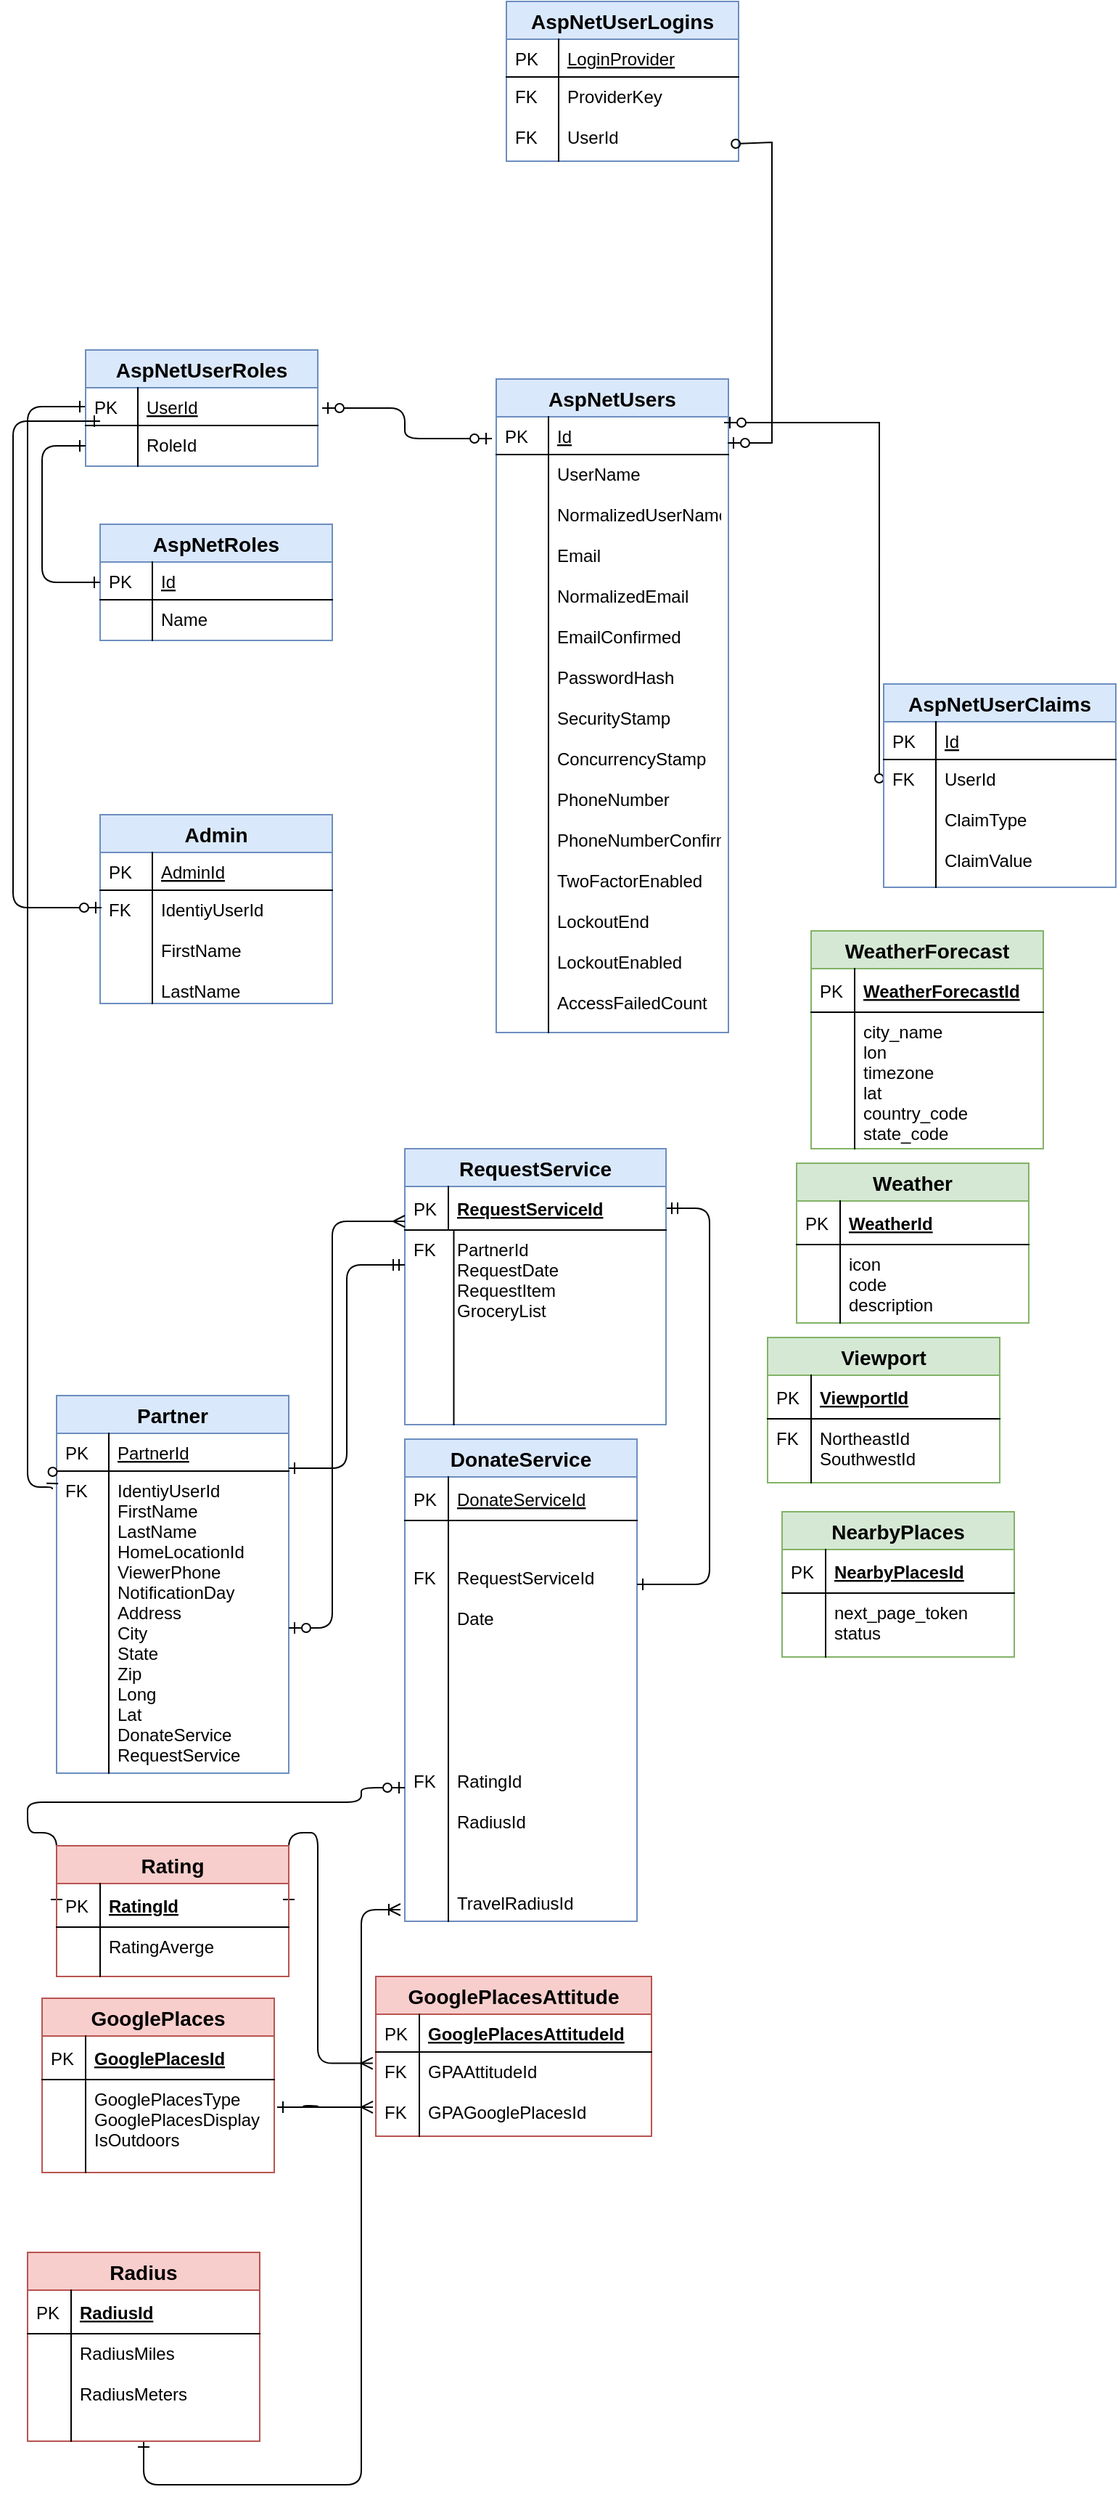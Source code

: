 <mxfile type="github" version="12.9.11">
  <diagram id="C5RBs43oDa-KdzZeNtuy" name="Page-1">
    <mxGraphModel grid="1" dx="1775" dy="1697" gridSize="10" guides="1" tooltips="1" connect="1" arrows="1" fold="1" page="1" pageScale="1" pageWidth="827" pageHeight="1169" math="0" shadow="0">
      <root>
        <mxCell id="WIyWlLk6GJQsqaUBKTNV-0" />
        <mxCell id="WIyWlLk6GJQsqaUBKTNV-1" parent="WIyWlLk6GJQsqaUBKTNV-0" />
        <mxCell id="zkfFHV4jXpPFQw0GAbJ--51" value="Partner" parent="WIyWlLk6GJQsqaUBKTNV-1" style="swimlane;fontStyle=1;childLayout=stackLayout;horizontal=1;startSize=26;horizontalStack=0;resizeParent=1;resizeLast=0;collapsible=1;marginBottom=0;rounded=0;shadow=0;strokeWidth=1;fontSize=14;fillColor=#dae8fc;strokeColor=#6c8ebf;" vertex="1">
          <mxGeometry as="geometry" x="30" y="170" width="160" height="260">
            <mxRectangle as="alternateBounds" x="20" y="80" width="160" height="26" />
          </mxGeometry>
        </mxCell>
        <mxCell id="zkfFHV4jXpPFQw0GAbJ--52" value="PartnerId" parent="zkfFHV4jXpPFQw0GAbJ--51" style="shape=partialRectangle;top=0;left=0;right=0;bottom=1;align=left;verticalAlign=top;fillColor=none;spacingLeft=40;spacingRight=4;overflow=hidden;rotatable=0;points=[[0,0.5],[1,0.5]];portConstraint=eastwest;dropTarget=0;rounded=0;shadow=0;strokeWidth=1;fontStyle=4" vertex="1">
          <mxGeometry as="geometry" y="26" width="160" height="26" />
        </mxCell>
        <mxCell id="zkfFHV4jXpPFQw0GAbJ--53" value="PK" parent="zkfFHV4jXpPFQw0GAbJ--52" style="shape=partialRectangle;top=0;left=0;bottom=0;fillColor=none;align=left;verticalAlign=top;spacingLeft=4;spacingRight=4;overflow=hidden;rotatable=0;points=[];portConstraint=eastwest;part=1;" vertex="1" connectable="0">
          <mxGeometry as="geometry" width="36" height="26" />
        </mxCell>
        <mxCell id="zkfFHV4jXpPFQw0GAbJ--54" value="IdentiyUserId&#xa;FirstName&#xa;LastName&#xa;HomeLocationId&#xa;ViewerPhone&#xa;NotificationDay&#xa;Address&#xa;City&#xa;State&#xa;Zip&#xa;Long&#xa;Lat&#xa;DonateService&#xa;RequestService" parent="zkfFHV4jXpPFQw0GAbJ--51" style="shape=partialRectangle;top=0;left=0;right=0;bottom=0;align=left;verticalAlign=top;fillColor=none;spacingLeft=40;spacingRight=4;overflow=hidden;rotatable=0;points=[[0,0.5],[1,0.5]];portConstraint=eastwest;dropTarget=0;rounded=0;shadow=0;strokeWidth=1;" vertex="1">
          <mxGeometry as="geometry" y="52" width="160" height="208" />
        </mxCell>
        <mxCell id="zkfFHV4jXpPFQw0GAbJ--55" value="FK&#xa;" parent="zkfFHV4jXpPFQw0GAbJ--54" style="shape=partialRectangle;top=0;left=0;bottom=0;fillColor=none;align=left;verticalAlign=top;spacingLeft=4;spacingRight=4;overflow=hidden;rotatable=0;points=[];portConstraint=eastwest;part=1;" vertex="1" connectable="0">
          <mxGeometry as="geometry" width="36" height="208" />
        </mxCell>
        <mxCell id="w6MAxaTwaF9I9nZjJXPJ-12" value="DonateService" parent="WIyWlLk6GJQsqaUBKTNV-1" style="swimlane;fontStyle=1;childLayout=stackLayout;horizontal=1;startSize=26;horizontalStack=0;resizeParent=1;resizeParentMax=0;resizeLast=0;collapsible=1;marginBottom=0;align=center;fontSize=14;fillColor=#dae8fc;strokeColor=#6c8ebf;" vertex="1">
          <mxGeometry as="geometry" x="270" y="200" width="160" height="332" />
        </mxCell>
        <mxCell id="w6MAxaTwaF9I9nZjJXPJ-13" value="DonateServiceId" parent="w6MAxaTwaF9I9nZjJXPJ-12" style="shape=partialRectangle;top=0;left=0;right=0;bottom=1;align=left;verticalAlign=middle;fillColor=none;spacingLeft=34;spacingRight=4;overflow=hidden;rotatable=0;points=[[0,0.5],[1,0.5]];portConstraint=eastwest;dropTarget=0;fontStyle=4;fontSize=12;" vertex="1">
          <mxGeometry as="geometry" y="26" width="160" height="30" />
        </mxCell>
        <mxCell id="w6MAxaTwaF9I9nZjJXPJ-14" value="PK" parent="w6MAxaTwaF9I9nZjJXPJ-13" style="shape=partialRectangle;top=0;left=0;bottom=0;fillColor=none;align=left;verticalAlign=middle;spacingLeft=4;spacingRight=4;overflow=hidden;rotatable=0;points=[];portConstraint=eastwest;part=1;fontSize=12;" vertex="1" connectable="0">
          <mxGeometry as="geometry" width="30" height="30" />
        </mxCell>
        <mxCell id="w6MAxaTwaF9I9nZjJXPJ-15" value="" parent="w6MAxaTwaF9I9nZjJXPJ-12" style="shape=partialRectangle;top=0;left=0;right=0;bottom=0;align=left;verticalAlign=top;fillColor=none;spacingLeft=34;spacingRight=4;overflow=hidden;rotatable=0;points=[[0,0.5],[1,0.5]];portConstraint=eastwest;dropTarget=0;fontSize=12;" vertex="1">
          <mxGeometry as="geometry" y="56" width="160" height="26" />
        </mxCell>
        <mxCell id="w6MAxaTwaF9I9nZjJXPJ-16" value="" parent="w6MAxaTwaF9I9nZjJXPJ-15" style="shape=partialRectangle;top=0;left=0;bottom=0;fillColor=none;align=left;verticalAlign=top;spacingLeft=4;spacingRight=4;overflow=hidden;rotatable=0;points=[];portConstraint=eastwest;part=1;fontSize=12;" vertex="1" connectable="0">
          <mxGeometry as="geometry" width="30" height="26" />
        </mxCell>
        <mxCell id="w6MAxaTwaF9I9nZjJXPJ-17" value="RequestServiceId&#xa;&#xa;Date&#xa;&#xa;&#xa;&#xa;&#xa;&#xa;&#xa;&#xa;RatingId&#xa;&#xa;RadiusId&#xa;&#xa;&#xa;&#xa;TravelRadiusId" parent="w6MAxaTwaF9I9nZjJXPJ-12" style="shape=partialRectangle;top=0;left=0;right=0;bottom=0;align=left;verticalAlign=top;fillColor=none;spacingLeft=34;spacingRight=4;overflow=hidden;rotatable=0;points=[[0,0.5],[1,0.5]];portConstraint=eastwest;dropTarget=0;fontSize=12;" vertex="1">
          <mxGeometry as="geometry" y="82" width="160" height="250" />
        </mxCell>
        <mxCell id="w6MAxaTwaF9I9nZjJXPJ-18" value="FK&#xa;&#xa;&#xa;&#xa;&#xa;&#xa;&#xa;&#xa;&#xa;&#xa;FK&#xa;&#xa;&#xa;&#xa;" parent="w6MAxaTwaF9I9nZjJXPJ-17" style="shape=partialRectangle;top=0;left=0;bottom=0;fillColor=none;align=left;verticalAlign=top;spacingLeft=4;spacingRight=4;overflow=hidden;rotatable=0;points=[];portConstraint=eastwest;part=1;fontSize=12;" vertex="1" connectable="0">
          <mxGeometry as="geometry" width="30" height="250" />
        </mxCell>
        <mxCell id="w6MAxaTwaF9I9nZjJXPJ-37" value="" parent="WIyWlLk6GJQsqaUBKTNV-1" style="edgeStyle=entityRelationEdgeStyle;fontSize=12;html=1;endArrow=ERmandOne;startArrow=ERone;startFill=0;" target="w6MAxaTwaF9I9nZjJXPJ-27" edge="1">
          <mxGeometry as="geometry" width="100" height="100" relative="1">
            <mxPoint as="sourcePoint" x="430" y="300" />
            <mxPoint as="targetPoint" x="540" y="280" />
          </mxGeometry>
        </mxCell>
        <mxCell id="w6MAxaTwaF9I9nZjJXPJ-26" value="RequestService" parent="WIyWlLk6GJQsqaUBKTNV-1" style="swimlane;fontStyle=1;childLayout=stackLayout;horizontal=1;startSize=26;horizontalStack=0;resizeParent=1;resizeParentMax=0;resizeLast=0;collapsible=1;marginBottom=0;align=center;fontSize=14;fillColor=#dae8fc;strokeColor=#6c8ebf;" vertex="1">
          <mxGeometry as="geometry" x="270" width="180" height="190" />
        </mxCell>
        <mxCell id="w6MAxaTwaF9I9nZjJXPJ-27" value="RequestServiceId" parent="w6MAxaTwaF9I9nZjJXPJ-26" style="shape=partialRectangle;top=0;left=0;right=0;bottom=1;align=left;verticalAlign=middle;fillColor=none;spacingLeft=34;spacingRight=4;overflow=hidden;rotatable=0;points=[[0,0.5],[1,0.5]];portConstraint=eastwest;dropTarget=0;fontStyle=5;fontSize=12;" vertex="1">
          <mxGeometry as="geometry" y="26" width="180" height="30" />
        </mxCell>
        <mxCell id="w6MAxaTwaF9I9nZjJXPJ-28" value="PK" parent="w6MAxaTwaF9I9nZjJXPJ-27" style="shape=partialRectangle;top=0;left=0;bottom=0;fillColor=none;align=left;verticalAlign=middle;spacingLeft=4;spacingRight=4;overflow=hidden;rotatable=0;points=[];portConstraint=eastwest;part=1;fontSize=12;" vertex="1" connectable="0">
          <mxGeometry as="geometry" width="30" height="30" />
        </mxCell>
        <mxCell id="w6MAxaTwaF9I9nZjJXPJ-29" value="PartnerId&#xa;RequestDate&#xa;RequestItem&#xa;GroceryList&#xa;" parent="w6MAxaTwaF9I9nZjJXPJ-26" style="shape=partialRectangle;top=0;left=0;right=0;bottom=0;align=left;verticalAlign=top;fillColor=none;spacingLeft=34;spacingRight=4;overflow=hidden;rotatable=0;points=[[0,0.5],[1,0.5]];portConstraint=eastwest;dropTarget=0;fontSize=12;" vertex="1">
          <mxGeometry as="geometry" y="56" width="180" height="134" />
        </mxCell>
        <mxCell id="w6MAxaTwaF9I9nZjJXPJ-30" value="FK&#xa;&#xa;&#xa;&#xa;" parent="w6MAxaTwaF9I9nZjJXPJ-29" style="shape=partialRectangle;top=0;left=0;bottom=0;fillColor=none;align=left;verticalAlign=top;spacingLeft=4;spacingRight=4;overflow=hidden;rotatable=0;points=[];portConstraint=eastwest;part=1;fontSize=12;" vertex="1" connectable="0">
          <mxGeometry as="geometry" width="33.75" height="134" />
        </mxCell>
        <mxCell id="w6MAxaTwaF9I9nZjJXPJ-94" value="WeatherForecast" parent="WIyWlLk6GJQsqaUBKTNV-1" style="swimlane;fontStyle=1;childLayout=stackLayout;horizontal=1;startSize=26;horizontalStack=0;resizeParent=1;resizeParentMax=0;resizeLast=0;collapsible=1;marginBottom=0;align=center;fontSize=14;fillColor=#d5e8d4;strokeColor=#82b366;" vertex="1">
          <mxGeometry as="geometry" x="550" y="-150" width="160" height="150" />
        </mxCell>
        <mxCell id="w6MAxaTwaF9I9nZjJXPJ-95" value="WeatherForecastId" parent="w6MAxaTwaF9I9nZjJXPJ-94" style="shape=partialRectangle;top=0;left=0;right=0;bottom=1;align=left;verticalAlign=middle;fillColor=none;spacingLeft=34;spacingRight=4;overflow=hidden;rotatable=0;points=[[0,0.5],[1,0.5]];portConstraint=eastwest;dropTarget=0;fontStyle=5;fontSize=12;" vertex="1">
          <mxGeometry as="geometry" y="26" width="160" height="30" />
        </mxCell>
        <mxCell id="w6MAxaTwaF9I9nZjJXPJ-96" value="PK" parent="w6MAxaTwaF9I9nZjJXPJ-95" style="shape=partialRectangle;top=0;left=0;bottom=0;fillColor=none;align=left;verticalAlign=middle;spacingLeft=4;spacingRight=4;overflow=hidden;rotatable=0;points=[];portConstraint=eastwest;part=1;fontSize=12;" vertex="1" connectable="0">
          <mxGeometry as="geometry" width="30" height="30" />
        </mxCell>
        <mxCell id="w6MAxaTwaF9I9nZjJXPJ-97" value="city_name&#xa;lon&#xa;timezone&#xa;lat&#xa;country_code&#xa;state_code" parent="w6MAxaTwaF9I9nZjJXPJ-94" style="shape=partialRectangle;top=0;left=0;right=0;bottom=0;align=left;verticalAlign=top;fillColor=none;spacingLeft=34;spacingRight=4;overflow=hidden;rotatable=0;points=[[0,0.5],[1,0.5]];portConstraint=eastwest;dropTarget=0;fontSize=12;" vertex="1">
          <mxGeometry as="geometry" y="56" width="160" height="94" />
        </mxCell>
        <mxCell id="w6MAxaTwaF9I9nZjJXPJ-98" value="" parent="w6MAxaTwaF9I9nZjJXPJ-97" style="shape=partialRectangle;top=0;left=0;bottom=0;fillColor=none;align=left;verticalAlign=top;spacingLeft=4;spacingRight=4;overflow=hidden;rotatable=0;points=[];portConstraint=eastwest;part=1;fontSize=12;" vertex="1" connectable="0">
          <mxGeometry as="geometry" width="30" height="94" />
        </mxCell>
        <mxCell id="4Npi-XYbnUJPOElRgU_o-9" value="" parent="WIyWlLk6GJQsqaUBKTNV-1" style="edgeStyle=orthogonalEdgeStyle;fontSize=12;html=1;endArrow=ERzeroToOne;endFill=1;entryX=-0.019;entryY=0.06;entryDx=0;entryDy=0;entryPerimeter=0;startArrow=ERone;startFill=0;" target="zkfFHV4jXpPFQw0GAbJ--54" edge="1">
          <mxGeometry as="geometry" width="100" height="100" relative="1">
            <mxPoint as="sourcePoint" x="50" y="-511" />
            <mxPoint as="targetPoint" x="30" y="59" />
            <Array as="points">
              <mxPoint x="10" y="-511" />
              <mxPoint x="10" y="233" />
            </Array>
          </mxGeometry>
        </mxCell>
        <mxCell id="4Npi-XYbnUJPOElRgU_o-16" value="Viewport" parent="WIyWlLk6GJQsqaUBKTNV-1" style="swimlane;fontStyle=1;childLayout=stackLayout;horizontal=1;startSize=26;horizontalStack=0;resizeParent=1;resizeParentMax=0;resizeLast=0;collapsible=1;marginBottom=0;align=center;fontSize=14;fillColor=#d5e8d4;strokeColor=#82b366;" vertex="1">
          <mxGeometry as="geometry" x="520" y="130" width="160" height="100" />
        </mxCell>
        <mxCell id="4Npi-XYbnUJPOElRgU_o-17" value="ViewportId" parent="4Npi-XYbnUJPOElRgU_o-16" style="shape=partialRectangle;top=0;left=0;right=0;bottom=1;align=left;verticalAlign=middle;fillColor=none;spacingLeft=34;spacingRight=4;overflow=hidden;rotatable=0;points=[[0,0.5],[1,0.5]];portConstraint=eastwest;dropTarget=0;fontStyle=5;fontSize=12;" vertex="1">
          <mxGeometry as="geometry" y="26" width="160" height="30" />
        </mxCell>
        <mxCell id="4Npi-XYbnUJPOElRgU_o-18" value="PK" parent="4Npi-XYbnUJPOElRgU_o-17" style="shape=partialRectangle;top=0;left=0;bottom=0;fillColor=none;align=left;verticalAlign=middle;spacingLeft=4;spacingRight=4;overflow=hidden;rotatable=0;points=[];portConstraint=eastwest;part=1;fontSize=12;" vertex="1" connectable="0">
          <mxGeometry as="geometry" width="30" height="30" />
        </mxCell>
        <mxCell id="4Npi-XYbnUJPOElRgU_o-19" value="NortheastId&#xa;SouthwestId" parent="4Npi-XYbnUJPOElRgU_o-16" style="shape=partialRectangle;top=0;left=0;right=0;bottom=0;align=left;verticalAlign=top;fillColor=none;spacingLeft=34;spacingRight=4;overflow=hidden;rotatable=0;points=[[0,0.5],[1,0.5]];portConstraint=eastwest;dropTarget=0;fontSize=12;" vertex="1">
          <mxGeometry as="geometry" y="56" width="160" height="44" />
        </mxCell>
        <mxCell id="4Npi-XYbnUJPOElRgU_o-20" value="FK" parent="4Npi-XYbnUJPOElRgU_o-19" style="shape=partialRectangle;top=0;left=0;bottom=0;fillColor=none;align=left;verticalAlign=top;spacingLeft=4;spacingRight=4;overflow=hidden;rotatable=0;points=[];portConstraint=eastwest;part=1;fontSize=12;" vertex="1" connectable="0">
          <mxGeometry as="geometry" width="30" height="44" />
        </mxCell>
        <mxCell id="4Npi-XYbnUJPOElRgU_o-29" value="" parent="WIyWlLk6GJQsqaUBKTNV-1" style="edgeStyle=orthogonalEdgeStyle;fontSize=12;html=1;endArrow=ERzeroToOne;endFill=1;exitX=0;exitY=0.5;exitDx=0;exitDy=0;startArrow=ERone;startFill=0;rounded=1;" source="w6MAxaTwaF9I9nZjJXPJ-53" edge="1">
          <mxGeometry as="geometry" width="100" height="100" relative="1">
            <mxPoint as="sourcePoint" x="170" y="530" />
            <mxPoint as="targetPoint" x="270" y="440" />
            <Array as="points">
              <mxPoint x="30" y="471" />
              <mxPoint x="10" y="471" />
              <mxPoint x="10" y="450" />
              <mxPoint x="240" y="450" />
              <mxPoint x="240" y="440" />
            </Array>
          </mxGeometry>
        </mxCell>
        <mxCell id="4Npi-XYbnUJPOElRgU_o-30" value="" parent="WIyWlLk6GJQsqaUBKTNV-1" style="edgeStyle=orthogonalEdgeStyle;fontSize=12;html=1;endArrow=ERoneToMany;endFill=0;startArrow=ERone;startFill=0;exitX=1;exitY=0.5;exitDx=0;exitDy=0;entryX=-0.011;entryY=0.134;entryDx=0;entryDy=0;entryPerimeter=0;" source="w6MAxaTwaF9I9nZjJXPJ-53" target="4Npi-XYbnUJPOElRgU_o-53" edge="1">
          <mxGeometry as="geometry" width="100" height="100" relative="1">
            <mxPoint as="sourcePoint" x="180" y="580" />
            <mxPoint as="targetPoint" x="220" y="629" />
            <Array as="points">
              <mxPoint x="210" y="471" />
              <mxPoint x="210" y="630" />
            </Array>
          </mxGeometry>
        </mxCell>
        <mxCell id="4Npi-XYbnUJPOElRgU_o-32" value="" parent="WIyWlLk6GJQsqaUBKTNV-1" style="edgeStyle=orthogonalEdgeStyle;fontSize=12;html=1;endArrow=ERoneToMany;endFill=0;startArrow=ERone;startFill=0;" edge="1">
          <mxGeometry as="geometry" width="100" height="100" relative="1">
            <mxPoint as="sourcePoint" x="182" y="660" />
            <mxPoint as="targetPoint" x="248" y="660" />
            <Array as="points">
              <mxPoint x="210" y="660" />
              <mxPoint x="210" y="659" />
              <mxPoint x="200" y="659" />
              <mxPoint x="200" y="660" />
            </Array>
          </mxGeometry>
        </mxCell>
        <mxCell id="4Npi-XYbnUJPOElRgU_o-50" value="GooglePlacesAttitude" parent="WIyWlLk6GJQsqaUBKTNV-1" style="swimlane;fontStyle=1;childLayout=stackLayout;horizontal=1;startSize=26;horizontalStack=0;resizeParent=1;resizeParentMax=0;resizeLast=0;collapsible=1;marginBottom=0;align=center;fontSize=14;fillColor=#f8cecc;strokeColor=#b85450;" vertex="1">
          <mxGeometry as="geometry" x="250" y="570" width="190" height="110" />
        </mxCell>
        <mxCell id="4Npi-XYbnUJPOElRgU_o-51" value="GooglePlacesAttitudeId" parent="4Npi-XYbnUJPOElRgU_o-50" style="shape=partialRectangle;top=0;left=0;right=0;bottom=1;align=left;verticalAlign=middle;fillColor=none;spacingLeft=34;spacingRight=4;overflow=hidden;rotatable=0;points=[[0,0.5],[1,0.5]];portConstraint=eastwest;dropTarget=0;fontStyle=5;fontSize=12;" vertex="1">
          <mxGeometry as="geometry" y="26" width="190" height="26" />
        </mxCell>
        <mxCell id="4Npi-XYbnUJPOElRgU_o-52" value="PK" parent="4Npi-XYbnUJPOElRgU_o-51" style="shape=partialRectangle;top=0;left=0;bottom=0;fillColor=none;align=left;verticalAlign=middle;spacingLeft=4;spacingRight=4;overflow=hidden;rotatable=0;points=[];portConstraint=eastwest;part=1;fontSize=12;" vertex="1" connectable="0">
          <mxGeometry as="geometry" width="30" height="26" />
        </mxCell>
        <mxCell id="4Npi-XYbnUJPOElRgU_o-53" value="GPAAttitudeId&#xa;&#xa;GPAGooglePlacesId" parent="4Npi-XYbnUJPOElRgU_o-50" style="shape=partialRectangle;top=0;left=0;right=0;bottom=0;align=left;verticalAlign=top;fillColor=none;spacingLeft=34;spacingRight=4;overflow=hidden;rotatable=0;points=[[0,0.5],[1,0.5]];portConstraint=eastwest;dropTarget=0;fontSize=12;" vertex="1">
          <mxGeometry as="geometry" y="52" width="190" height="58" />
        </mxCell>
        <mxCell id="4Npi-XYbnUJPOElRgU_o-54" value="FK&#xa;&#xa;FK" parent="4Npi-XYbnUJPOElRgU_o-53" style="shape=partialRectangle;top=0;left=0;bottom=0;fillColor=none;align=left;verticalAlign=top;spacingLeft=4;spacingRight=4;overflow=hidden;rotatable=0;points=[];portConstraint=eastwest;part=1;fontSize=12;" vertex="1" connectable="0">
          <mxGeometry as="geometry" width="30" height="58" />
        </mxCell>
        <mxCell id="0W0cWMTUV2IDfXPeLBm6-0" value="" parent="WIyWlLk6GJQsqaUBKTNV-1" style="edgeStyle=orthogonalEdgeStyle;fontSize=12;html=1;endArrow=ERmandOne;startArrow=ERone;startFill=0;" source="zkfFHV4jXpPFQw0GAbJ--52" edge="1">
          <mxGeometry as="geometry" width="100" height="100" relative="1">
            <mxPoint as="sourcePoint" x="200" y="220" />
            <mxPoint as="targetPoint" x="270" y="80" />
            <Array as="points">
              <mxPoint x="230" y="220" />
              <mxPoint x="230" y="80" />
            </Array>
          </mxGeometry>
        </mxCell>
        <mxCell id="oAIq1dQu28Q5ENZZxSXI-0" value="" parent="WIyWlLk6GJQsqaUBKTNV-1" style="edgeStyle=orthogonalEdgeStyle;fontSize=12;html=1;endArrow=ERmany;startArrow=ERzeroToOne;startFill=1;endFill=0;" edge="1">
          <mxGeometry as="geometry" width="100" height="100" relative="1">
            <mxPoint as="sourcePoint" x="190" y="330" />
            <mxPoint as="targetPoint" x="270" y="50" />
            <Array as="points">
              <mxPoint x="190" y="330" />
              <mxPoint x="220" y="330" />
              <mxPoint x="220" y="50" />
            </Array>
          </mxGeometry>
        </mxCell>
        <mxCell id="oAIq1dQu28Q5ENZZxSXI-23" value="" parent="WIyWlLk6GJQsqaUBKTNV-1" style="edgeStyle=orthogonalEdgeStyle;fontSize=12;html=1;endArrow=ERoneToMany;endFill=0;startArrow=ERone;startFill=0;rounded=1;entryX=-0.019;entryY=0.968;entryDx=0;entryDy=0;entryPerimeter=0;" source="oAIq1dQu28Q5ENZZxSXI-21" target="w6MAxaTwaF9I9nZjJXPJ-17" edge="1">
          <mxGeometry as="geometry" width="100" height="100" relative="1">
            <mxPoint as="sourcePoint" x="183" y="1032" />
            <mxPoint as="targetPoint" x="260" y="520" />
            <Array as="points">
              <mxPoint x="90" y="920" />
              <mxPoint x="240" y="920" />
              <mxPoint x="240" y="524" />
            </Array>
          </mxGeometry>
        </mxCell>
        <mxCell id="KTBwwEuSzIFc9z8oNqsP-0" value="AspNetRoles" parent="WIyWlLk6GJQsqaUBKTNV-1" style="swimlane;fontStyle=1;childLayout=stackLayout;horizontal=1;startSize=26;horizontalStack=0;resizeParent=1;resizeLast=0;collapsible=1;marginBottom=0;rounded=0;shadow=0;strokeWidth=1;fontSize=14;fillColor=#dae8fc;strokeColor=#6c8ebf;" vertex="1">
          <mxGeometry as="geometry" x="60" y="-430" width="160" height="80">
            <mxRectangle as="alternateBounds" x="20" y="80" width="160" height="26" />
          </mxGeometry>
        </mxCell>
        <mxCell id="KTBwwEuSzIFc9z8oNqsP-1" value="Id" parent="KTBwwEuSzIFc9z8oNqsP-0" style="shape=partialRectangle;top=0;left=0;right=0;bottom=1;align=left;verticalAlign=top;fillColor=none;spacingLeft=40;spacingRight=4;overflow=hidden;rotatable=0;points=[[0,0.5],[1,0.5]];portConstraint=eastwest;dropTarget=0;rounded=0;shadow=0;strokeWidth=1;fontStyle=4" vertex="1">
          <mxGeometry as="geometry" y="26" width="160" height="26" />
        </mxCell>
        <mxCell id="KTBwwEuSzIFc9z8oNqsP-2" value="PK" parent="KTBwwEuSzIFc9z8oNqsP-1" style="shape=partialRectangle;top=0;left=0;bottom=0;fillColor=none;align=left;verticalAlign=top;spacingLeft=4;spacingRight=4;overflow=hidden;rotatable=0;points=[];portConstraint=eastwest;part=1;" vertex="1" connectable="0">
          <mxGeometry as="geometry" width="36" height="26" />
        </mxCell>
        <mxCell id="KTBwwEuSzIFc9z8oNqsP-3" value="Name" parent="KTBwwEuSzIFc9z8oNqsP-0" style="shape=partialRectangle;top=0;left=0;right=0;bottom=0;align=left;verticalAlign=top;fillColor=none;spacingLeft=40;spacingRight=4;overflow=hidden;rotatable=0;points=[[0,0.5],[1,0.5]];portConstraint=eastwest;dropTarget=0;rounded=0;shadow=0;strokeWidth=1;" vertex="1">
          <mxGeometry as="geometry" y="52" width="160" height="28" />
        </mxCell>
        <mxCell id="KTBwwEuSzIFc9z8oNqsP-4" value="" parent="KTBwwEuSzIFc9z8oNqsP-3" style="shape=partialRectangle;top=0;left=0;bottom=0;fillColor=none;align=left;verticalAlign=top;spacingLeft=4;spacingRight=4;overflow=hidden;rotatable=0;points=[];portConstraint=eastwest;part=1;" vertex="1" connectable="0">
          <mxGeometry as="geometry" width="36" height="28" />
        </mxCell>
        <mxCell id="KTBwwEuSzIFc9z8oNqsP-5" value="AspNetUserRoles" parent="WIyWlLk6GJQsqaUBKTNV-1" style="swimlane;fontStyle=1;childLayout=stackLayout;horizontal=1;startSize=26;horizontalStack=0;resizeParent=1;resizeLast=0;collapsible=1;marginBottom=0;rounded=0;shadow=0;strokeWidth=1;fontSize=14;fillColor=#dae8fc;strokeColor=#6c8ebf;" vertex="1">
          <mxGeometry as="geometry" x="50" y="-550" width="160" height="80">
            <mxRectangle as="alternateBounds" x="20" y="80" width="160" height="26" />
          </mxGeometry>
        </mxCell>
        <mxCell id="KTBwwEuSzIFc9z8oNqsP-6" value="UserId" parent="KTBwwEuSzIFc9z8oNqsP-5" style="shape=partialRectangle;top=0;left=0;right=0;bottom=1;align=left;verticalAlign=top;fillColor=none;spacingLeft=40;spacingRight=4;overflow=hidden;rotatable=0;points=[[0,0.5],[1,0.5]];portConstraint=eastwest;dropTarget=0;rounded=0;shadow=0;strokeWidth=1;fontStyle=4" vertex="1">
          <mxGeometry as="geometry" y="26" width="160" height="26" />
        </mxCell>
        <mxCell id="KTBwwEuSzIFc9z8oNqsP-7" value="PK" parent="KTBwwEuSzIFc9z8oNqsP-6" style="shape=partialRectangle;top=0;left=0;bottom=0;fillColor=none;align=left;verticalAlign=top;spacingLeft=4;spacingRight=4;overflow=hidden;rotatable=0;points=[];portConstraint=eastwest;part=1;" vertex="1" connectable="0">
          <mxGeometry as="geometry" width="36" height="26" />
        </mxCell>
        <mxCell id="KTBwwEuSzIFc9z8oNqsP-8" value="RoleId" parent="KTBwwEuSzIFc9z8oNqsP-5" style="shape=partialRectangle;top=0;left=0;right=0;bottom=0;align=left;verticalAlign=top;fillColor=none;spacingLeft=40;spacingRight=4;overflow=hidden;rotatable=0;points=[[0,0.5],[1,0.5]];portConstraint=eastwest;dropTarget=0;rounded=0;shadow=0;strokeWidth=1;" vertex="1">
          <mxGeometry as="geometry" y="52" width="160" height="28" />
        </mxCell>
        <mxCell id="KTBwwEuSzIFc9z8oNqsP-9" value="" parent="KTBwwEuSzIFc9z8oNqsP-8" style="shape=partialRectangle;top=0;left=0;bottom=0;fillColor=none;align=left;verticalAlign=top;spacingLeft=4;spacingRight=4;overflow=hidden;rotatable=0;points=[];portConstraint=eastwest;part=1;" vertex="1" connectable="0">
          <mxGeometry as="geometry" width="36" height="28" />
        </mxCell>
        <mxCell id="KTBwwEuSzIFc9z8oNqsP-10" value="AspNetUserLogins" parent="WIyWlLk6GJQsqaUBKTNV-1" style="swimlane;fontStyle=1;childLayout=stackLayout;horizontal=1;startSize=26;horizontalStack=0;resizeParent=1;resizeLast=0;collapsible=1;marginBottom=0;rounded=0;shadow=0;strokeWidth=1;fontSize=14;fillColor=#dae8fc;strokeColor=#6c8ebf;" vertex="1">
          <mxGeometry as="geometry" x="340" y="-790" width="160" height="110">
            <mxRectangle as="alternateBounds" x="20" y="80" width="160" height="26" />
          </mxGeometry>
        </mxCell>
        <mxCell id="KTBwwEuSzIFc9z8oNqsP-11" value="LoginProvider" parent="KTBwwEuSzIFc9z8oNqsP-10" style="shape=partialRectangle;top=0;left=0;right=0;bottom=1;align=left;verticalAlign=top;fillColor=none;spacingLeft=40;spacingRight=4;overflow=hidden;rotatable=0;points=[[0,0.5],[1,0.5]];portConstraint=eastwest;dropTarget=0;rounded=0;shadow=0;strokeWidth=1;fontStyle=4" vertex="1">
          <mxGeometry as="geometry" y="26" width="160" height="26" />
        </mxCell>
        <mxCell id="KTBwwEuSzIFc9z8oNqsP-12" value="PK" parent="KTBwwEuSzIFc9z8oNqsP-11" style="shape=partialRectangle;top=0;left=0;bottom=0;fillColor=none;align=left;verticalAlign=top;spacingLeft=4;spacingRight=4;overflow=hidden;rotatable=0;points=[];portConstraint=eastwest;part=1;" vertex="1" connectable="0">
          <mxGeometry as="geometry" width="36" height="26" />
        </mxCell>
        <mxCell id="KTBwwEuSzIFc9z8oNqsP-13" value="ProviderKey&#xa;&#xa;UserId" parent="KTBwwEuSzIFc9z8oNqsP-10" style="shape=partialRectangle;top=0;left=0;right=0;bottom=0;align=left;verticalAlign=top;fillColor=none;spacingLeft=40;spacingRight=4;overflow=hidden;rotatable=0;points=[[0,0.5],[1,0.5]];portConstraint=eastwest;dropTarget=0;rounded=0;shadow=0;strokeWidth=1;" vertex="1">
          <mxGeometry as="geometry" y="52" width="160" height="58" />
        </mxCell>
        <mxCell id="KTBwwEuSzIFc9z8oNqsP-14" value="FK&#xa;&#xa;FK" parent="KTBwwEuSzIFc9z8oNqsP-13" style="shape=partialRectangle;top=0;left=0;bottom=0;fillColor=none;align=left;verticalAlign=top;spacingLeft=4;spacingRight=4;overflow=hidden;rotatable=0;points=[];portConstraint=eastwest;part=1;" vertex="1" connectable="0">
          <mxGeometry as="geometry" width="36" height="58" />
        </mxCell>
        <mxCell id="KTBwwEuSzIFc9z8oNqsP-15" value="AspNetUsers" parent="WIyWlLk6GJQsqaUBKTNV-1" style="swimlane;fontStyle=1;childLayout=stackLayout;horizontal=1;startSize=26;horizontalStack=0;resizeParent=1;resizeLast=0;collapsible=1;marginBottom=0;rounded=0;shadow=0;strokeWidth=1;fontSize=14;fillColor=#dae8fc;strokeColor=#6c8ebf;" vertex="1">
          <mxGeometry as="geometry" x="333" y="-530" width="160" height="450">
            <mxRectangle as="alternateBounds" x="20" y="80" width="160" height="26" />
          </mxGeometry>
        </mxCell>
        <mxCell id="KTBwwEuSzIFc9z8oNqsP-31" parent="KTBwwEuSzIFc9z8oNqsP-15" style="edgeStyle=orthogonalEdgeStyle;rounded=0;orthogonalLoop=1;jettySize=auto;html=1;startArrow=oval;startFill=0;endArrow=ERzeroToOne;endFill=1;exitX=-0.019;exitY=0.148;exitDx=0;exitDy=0;exitPerimeter=0;" source="KTBwwEuSzIFc9z8oNqsP-23" edge="1">
          <mxGeometry as="geometry" relative="1">
            <mxPoint as="targetPoint" x="157" y="30" />
            <mxPoint as="sourcePoint" x="247" y="270" />
            <Array as="points">
              <mxPoint x="264" y="30" />
            </Array>
          </mxGeometry>
        </mxCell>
        <mxCell id="KTBwwEuSzIFc9z8oNqsP-16" value="Id" parent="KTBwwEuSzIFc9z8oNqsP-15" style="shape=partialRectangle;top=0;left=0;right=0;bottom=1;align=left;verticalAlign=top;fillColor=none;spacingLeft=40;spacingRight=4;overflow=hidden;rotatable=0;points=[[0,0.5],[1,0.5]];portConstraint=eastwest;dropTarget=0;rounded=0;shadow=0;strokeWidth=1;fontStyle=4" vertex="1">
          <mxGeometry as="geometry" y="26" width="160" height="26" />
        </mxCell>
        <mxCell id="KTBwwEuSzIFc9z8oNqsP-17" value="PK" parent="KTBwwEuSzIFc9z8oNqsP-16" style="shape=partialRectangle;top=0;left=0;bottom=0;fillColor=none;align=left;verticalAlign=top;spacingLeft=4;spacingRight=4;overflow=hidden;rotatable=0;points=[];portConstraint=eastwest;part=1;" vertex="1" connectable="0">
          <mxGeometry as="geometry" width="36" height="26" />
        </mxCell>
        <mxCell id="KTBwwEuSzIFc9z8oNqsP-18" value="UserName&#xa;&#xa;NormalizedUserName&#xa;&#xa;Email&#xa;&#xa;NormalizedEmail&#xa;&#xa;EmailConfirmed&#xa;&#xa;PasswordHash&#xa;&#xa;SecurityStamp&#xa;&#xa;ConcurrencyStamp&#xa;&#xa;PhoneNumber&#xa;&#xa;PhoneNumberConfirmed&#xa;&#xa;TwoFactorEnabled&#xa;&#xa;LockoutEnd&#xa;&#xa;LockoutEnabled&#xa;&#xa;AccessFailedCount" parent="KTBwwEuSzIFc9z8oNqsP-15" style="shape=partialRectangle;top=0;left=0;right=0;bottom=0;align=left;verticalAlign=top;fillColor=none;spacingLeft=40;spacingRight=4;overflow=hidden;rotatable=0;points=[[0,0.5],[1,0.5]];portConstraint=eastwest;dropTarget=0;rounded=0;shadow=0;strokeWidth=1;" vertex="1">
          <mxGeometry as="geometry" y="52" width="160" height="398" />
        </mxCell>
        <mxCell id="KTBwwEuSzIFc9z8oNqsP-19" value="" parent="KTBwwEuSzIFc9z8oNqsP-18" style="shape=partialRectangle;top=0;left=0;bottom=0;fillColor=none;align=left;verticalAlign=top;spacingLeft=4;spacingRight=4;overflow=hidden;rotatable=0;points=[];portConstraint=eastwest;part=1;" vertex="1" connectable="0">
          <mxGeometry as="geometry" width="36" height="398" />
        </mxCell>
        <mxCell id="KTBwwEuSzIFc9z8oNqsP-20" value="AspNetUserClaims" parent="WIyWlLk6GJQsqaUBKTNV-1" style="swimlane;fontStyle=1;childLayout=stackLayout;horizontal=1;startSize=26;horizontalStack=0;resizeParent=1;resizeLast=0;collapsible=1;marginBottom=0;rounded=0;shadow=0;strokeWidth=1;fontSize=14;fillColor=#dae8fc;strokeColor=#6c8ebf;" vertex="1">
          <mxGeometry as="geometry" x="600" y="-320" width="160" height="140">
            <mxRectangle as="alternateBounds" x="20" y="80" width="160" height="26" />
          </mxGeometry>
        </mxCell>
        <mxCell id="KTBwwEuSzIFc9z8oNqsP-21" value="Id" parent="KTBwwEuSzIFc9z8oNqsP-20" style="shape=partialRectangle;top=0;left=0;right=0;bottom=1;align=left;verticalAlign=top;fillColor=none;spacingLeft=40;spacingRight=4;overflow=hidden;rotatable=0;points=[[0,0.5],[1,0.5]];portConstraint=eastwest;dropTarget=0;rounded=0;shadow=0;strokeWidth=1;fontStyle=4" vertex="1">
          <mxGeometry as="geometry" y="26" width="160" height="26" />
        </mxCell>
        <mxCell id="KTBwwEuSzIFc9z8oNqsP-22" value="PK" parent="KTBwwEuSzIFc9z8oNqsP-21" style="shape=partialRectangle;top=0;left=0;bottom=0;fillColor=none;align=left;verticalAlign=top;spacingLeft=4;spacingRight=4;overflow=hidden;rotatable=0;points=[];portConstraint=eastwest;part=1;" vertex="1" connectable="0">
          <mxGeometry as="geometry" width="36" height="26" />
        </mxCell>
        <mxCell id="KTBwwEuSzIFc9z8oNqsP-23" value="UserId&#xa;&#xa;ClaimType&#xa;&#xa;ClaimValue" parent="KTBwwEuSzIFc9z8oNqsP-20" style="shape=partialRectangle;top=0;left=0;right=0;bottom=0;align=left;verticalAlign=top;fillColor=none;spacingLeft=40;spacingRight=4;overflow=hidden;rotatable=0;points=[[0,0.5],[1,0.5]];portConstraint=eastwest;dropTarget=0;rounded=0;shadow=0;strokeWidth=1;" vertex="1">
          <mxGeometry as="geometry" y="52" width="160" height="88" />
        </mxCell>
        <mxCell id="KTBwwEuSzIFc9z8oNqsP-24" value="FK&#xa;&#xa;&#xa;&#xa;" parent="KTBwwEuSzIFc9z8oNqsP-23" style="shape=partialRectangle;top=0;left=0;bottom=0;fillColor=none;align=left;verticalAlign=top;spacingLeft=4;spacingRight=4;overflow=hidden;rotatable=0;points=[];portConstraint=eastwest;part=1;" vertex="1" connectable="0">
          <mxGeometry as="geometry" width="36" height="88" />
        </mxCell>
        <mxCell id="KTBwwEuSzIFc9z8oNqsP-25" value="" parent="WIyWlLk6GJQsqaUBKTNV-1" style="edgeStyle=orthogonalEdgeStyle;fontSize=12;html=1;endArrow=ERone;endFill=0;entryX=0;entryY=0.5;entryDx=0;entryDy=0;startArrow=ERone;startFill=0;" target="KTBwwEuSzIFc9z8oNqsP-8" edge="1">
          <mxGeometry as="geometry" width="100" height="100" relative="1">
            <mxPoint as="sourcePoint" x="60" y="-390" />
            <mxPoint as="targetPoint" x="36.96" y="243.28" />
            <Array as="points">
              <mxPoint x="20" y="-390" />
              <mxPoint x="20" y="-484" />
            </Array>
          </mxGeometry>
        </mxCell>
        <mxCell id="KTBwwEuSzIFc9z8oNqsP-26" value="" parent="WIyWlLk6GJQsqaUBKTNV-1" style="edgeStyle=orthogonalEdgeStyle;fontSize=12;html=1;endArrow=ERzeroToOne;startArrow=ERzeroToOne;startFill=1;endFill=1;" edge="1">
          <mxGeometry as="geometry" width="100" height="100" relative="1">
            <mxPoint as="sourcePoint" x="213" y="-510" />
            <mxPoint as="targetPoint" x="330" y="-489" />
            <Array as="points">
              <mxPoint x="270" y="-510" />
              <mxPoint x="270" y="-489" />
            </Array>
          </mxGeometry>
        </mxCell>
        <mxCell id="KTBwwEuSzIFc9z8oNqsP-30" parent="WIyWlLk6GJQsqaUBKTNV-1" style="edgeStyle=orthogonalEdgeStyle;rounded=0;orthogonalLoop=1;jettySize=auto;html=1;startArrow=oval;startFill=0;endArrow=ERzeroToOne;endFill=1;exitX=0.988;exitY=0.793;exitDx=0;exitDy=0;exitPerimeter=0;" source="KTBwwEuSzIFc9z8oNqsP-13" edge="1">
          <mxGeometry as="geometry" relative="1">
            <mxPoint as="targetPoint" x="492.5" y="-486" />
            <mxPoint as="sourcePoint" x="787.5" y="-820" />
            <Array as="points">
              <mxPoint x="523" y="-693" />
              <mxPoint x="523" y="-486" />
            </Array>
          </mxGeometry>
        </mxCell>
        <mxCell id="KTBwwEuSzIFc9z8oNqsP-32" value="Admin" parent="WIyWlLk6GJQsqaUBKTNV-1" style="swimlane;fontStyle=1;childLayout=stackLayout;horizontal=1;startSize=26;horizontalStack=0;resizeParent=1;resizeLast=0;collapsible=1;marginBottom=0;rounded=0;shadow=0;strokeWidth=1;fontSize=14;fillColor=#dae8fc;strokeColor=#6c8ebf;" vertex="1">
          <mxGeometry as="geometry" x="60" y="-230" width="160" height="130">
            <mxRectangle as="alternateBounds" x="20" y="80" width="160" height="26" />
          </mxGeometry>
        </mxCell>
        <mxCell id="KTBwwEuSzIFc9z8oNqsP-33" value="AdminId" parent="KTBwwEuSzIFc9z8oNqsP-32" style="shape=partialRectangle;top=0;left=0;right=0;bottom=1;align=left;verticalAlign=top;fillColor=none;spacingLeft=40;spacingRight=4;overflow=hidden;rotatable=0;points=[[0,0.5],[1,0.5]];portConstraint=eastwest;dropTarget=0;rounded=0;shadow=0;strokeWidth=1;fontStyle=4" vertex="1">
          <mxGeometry as="geometry" y="26" width="160" height="26" />
        </mxCell>
        <mxCell id="KTBwwEuSzIFc9z8oNqsP-34" value="PK" parent="KTBwwEuSzIFc9z8oNqsP-33" style="shape=partialRectangle;top=0;left=0;bottom=0;fillColor=none;align=left;verticalAlign=top;spacingLeft=4;spacingRight=4;overflow=hidden;rotatable=0;points=[];portConstraint=eastwest;part=1;" vertex="1" connectable="0">
          <mxGeometry as="geometry" width="36" height="26" />
        </mxCell>
        <mxCell id="KTBwwEuSzIFc9z8oNqsP-35" value="IdentiyUserId&#xa;&#xa;FirstName&#xa;&#xa;LastName" parent="KTBwwEuSzIFc9z8oNqsP-32" style="shape=partialRectangle;top=0;left=0;right=0;bottom=0;align=left;verticalAlign=top;fillColor=none;spacingLeft=40;spacingRight=4;overflow=hidden;rotatable=0;points=[[0,0.5],[1,0.5]];portConstraint=eastwest;dropTarget=0;rounded=0;shadow=0;strokeWidth=1;" vertex="1">
          <mxGeometry as="geometry" y="52" width="160" height="78" />
        </mxCell>
        <mxCell id="KTBwwEuSzIFc9z8oNqsP-36" value="FK&#xa;" parent="KTBwwEuSzIFc9z8oNqsP-35" style="shape=partialRectangle;top=0;left=0;bottom=0;fillColor=none;align=left;verticalAlign=top;spacingLeft=4;spacingRight=4;overflow=hidden;rotatable=0;points=[];portConstraint=eastwest;part=1;" vertex="1" connectable="0">
          <mxGeometry as="geometry" width="36" height="78" />
        </mxCell>
        <mxCell id="KTBwwEuSzIFc9z8oNqsP-37" value="" parent="WIyWlLk6GJQsqaUBKTNV-1" style="edgeStyle=orthogonalEdgeStyle;fontSize=12;html=1;endArrow=ERzeroToOne;endFill=1;startArrow=ERone;startFill=0;entryX=0.006;entryY=0.154;entryDx=0;entryDy=0;entryPerimeter=0;" target="KTBwwEuSzIFc9z8oNqsP-35" edge="1">
          <mxGeometry as="geometry" width="100" height="100" relative="1">
            <mxPoint as="sourcePoint" x="60" y="-501" />
            <mxPoint as="targetPoint" x="50" y="-130" />
            <Array as="points">
              <mxPoint y="-501" />
              <mxPoint y="-166" />
            </Array>
          </mxGeometry>
        </mxCell>
        <mxCell id="KTBwwEuSzIFc9z8oNqsP-38" value="Weather" parent="WIyWlLk6GJQsqaUBKTNV-1" style="swimlane;fontStyle=1;childLayout=stackLayout;horizontal=1;startSize=26;horizontalStack=0;resizeParent=1;resizeParentMax=0;resizeLast=0;collapsible=1;marginBottom=0;align=center;fontSize=14;fillColor=#d5e8d4;strokeColor=#82b366;" vertex="1">
          <mxGeometry as="geometry" x="540" y="10" width="160" height="110" />
        </mxCell>
        <mxCell id="KTBwwEuSzIFc9z8oNqsP-39" value="WeatherId" parent="KTBwwEuSzIFc9z8oNqsP-38" style="shape=partialRectangle;top=0;left=0;right=0;bottom=1;align=left;verticalAlign=middle;fillColor=none;spacingLeft=34;spacingRight=4;overflow=hidden;rotatable=0;points=[[0,0.5],[1,0.5]];portConstraint=eastwest;dropTarget=0;fontStyle=5;fontSize=12;" vertex="1">
          <mxGeometry as="geometry" y="26" width="160" height="30" />
        </mxCell>
        <mxCell id="KTBwwEuSzIFc9z8oNqsP-40" value="PK" parent="KTBwwEuSzIFc9z8oNqsP-39" style="shape=partialRectangle;top=0;left=0;bottom=0;fillColor=none;align=left;verticalAlign=middle;spacingLeft=4;spacingRight=4;overflow=hidden;rotatable=0;points=[];portConstraint=eastwest;part=1;fontSize=12;" vertex="1" connectable="0">
          <mxGeometry as="geometry" width="30" height="30" />
        </mxCell>
        <mxCell id="KTBwwEuSzIFc9z8oNqsP-41" value="icon&#xa;code&#xa;description" parent="KTBwwEuSzIFc9z8oNqsP-38" style="shape=partialRectangle;top=0;left=0;right=0;bottom=0;align=left;verticalAlign=top;fillColor=none;spacingLeft=34;spacingRight=4;overflow=hidden;rotatable=0;points=[[0,0.5],[1,0.5]];portConstraint=eastwest;dropTarget=0;fontSize=12;" vertex="1">
          <mxGeometry as="geometry" y="56" width="160" height="54" />
        </mxCell>
        <mxCell id="KTBwwEuSzIFc9z8oNqsP-42" value="" parent="KTBwwEuSzIFc9z8oNqsP-41" style="shape=partialRectangle;top=0;left=0;bottom=0;fillColor=none;align=left;verticalAlign=top;spacingLeft=4;spacingRight=4;overflow=hidden;rotatable=0;points=[];portConstraint=eastwest;part=1;fontSize=12;" vertex="1" connectable="0">
          <mxGeometry as="geometry" width="30" height="54.0" />
        </mxCell>
        <mxCell id="KTBwwEuSzIFc9z8oNqsP-53" value="NearbyPlaces" parent="WIyWlLk6GJQsqaUBKTNV-1" style="swimlane;fontStyle=1;childLayout=stackLayout;horizontal=1;startSize=26;horizontalStack=0;resizeParent=1;resizeParentMax=0;resizeLast=0;collapsible=1;marginBottom=0;align=center;fontSize=14;fillColor=#d5e8d4;strokeColor=#82b366;" vertex="1">
          <mxGeometry as="geometry" x="530" y="250" width="160" height="100" />
        </mxCell>
        <mxCell id="KTBwwEuSzIFc9z8oNqsP-54" value="NearbyPlacesId" parent="KTBwwEuSzIFc9z8oNqsP-53" style="shape=partialRectangle;top=0;left=0;right=0;bottom=1;align=left;verticalAlign=middle;fillColor=none;spacingLeft=34;spacingRight=4;overflow=hidden;rotatable=0;points=[[0,0.5],[1,0.5]];portConstraint=eastwest;dropTarget=0;fontStyle=5;fontSize=12;" vertex="1">
          <mxGeometry as="geometry" y="26" width="160" height="30" />
        </mxCell>
        <mxCell id="KTBwwEuSzIFc9z8oNqsP-55" value="PK" parent="KTBwwEuSzIFc9z8oNqsP-54" style="shape=partialRectangle;top=0;left=0;bottom=0;fillColor=none;align=left;verticalAlign=middle;spacingLeft=4;spacingRight=4;overflow=hidden;rotatable=0;points=[];portConstraint=eastwest;part=1;fontSize=12;" vertex="1" connectable="0">
          <mxGeometry as="geometry" width="30" height="30" />
        </mxCell>
        <mxCell id="KTBwwEuSzIFc9z8oNqsP-56" value="next_page_token&#xa;status" parent="KTBwwEuSzIFc9z8oNqsP-53" style="shape=partialRectangle;top=0;left=0;right=0;bottom=0;align=left;verticalAlign=top;fillColor=none;spacingLeft=34;spacingRight=4;overflow=hidden;rotatable=0;points=[[0,0.5],[1,0.5]];portConstraint=eastwest;dropTarget=0;fontSize=12;" vertex="1">
          <mxGeometry as="geometry" y="56" width="160" height="44" />
        </mxCell>
        <mxCell id="KTBwwEuSzIFc9z8oNqsP-57" value="" parent="KTBwwEuSzIFc9z8oNqsP-56" style="shape=partialRectangle;top=0;left=0;bottom=0;fillColor=none;align=left;verticalAlign=top;spacingLeft=4;spacingRight=4;overflow=hidden;rotatable=0;points=[];portConstraint=eastwest;part=1;fontSize=12;" vertex="1" connectable="0">
          <mxGeometry as="geometry" width="30" height="44" />
        </mxCell>
        <mxCell id="oAIq1dQu28Q5ENZZxSXI-18" value="Radius" parent="WIyWlLk6GJQsqaUBKTNV-1" style="swimlane;fontStyle=1;childLayout=stackLayout;horizontal=1;startSize=26;horizontalStack=0;resizeParent=1;resizeParentMax=0;resizeLast=0;collapsible=1;marginBottom=0;align=center;fontSize=14;fillColor=#f8cecc;strokeColor=#b85450;" vertex="1">
          <mxGeometry as="geometry" x="10" y="760" width="160" height="130" />
        </mxCell>
        <mxCell id="oAIq1dQu28Q5ENZZxSXI-19" value="RadiusId" parent="oAIq1dQu28Q5ENZZxSXI-18" style="shape=partialRectangle;top=0;left=0;right=0;bottom=1;align=left;verticalAlign=middle;fillColor=none;spacingLeft=34;spacingRight=4;overflow=hidden;rotatable=0;points=[[0,0.5],[1,0.5]];portConstraint=eastwest;dropTarget=0;fontStyle=5;fontSize=12;" vertex="1">
          <mxGeometry as="geometry" y="26" width="160" height="30" />
        </mxCell>
        <mxCell id="oAIq1dQu28Q5ENZZxSXI-20" value="PK" parent="oAIq1dQu28Q5ENZZxSXI-19" style="shape=partialRectangle;top=0;left=0;bottom=0;fillColor=none;align=left;verticalAlign=middle;spacingLeft=4;spacingRight=4;overflow=hidden;rotatable=0;points=[];portConstraint=eastwest;part=1;fontSize=12;" vertex="1" connectable="0">
          <mxGeometry as="geometry" width="30" height="30" />
        </mxCell>
        <mxCell id="oAIq1dQu28Q5ENZZxSXI-21" value="RadiusMiles&#xa;&#xa;RadiusMeters" parent="oAIq1dQu28Q5ENZZxSXI-18" style="shape=partialRectangle;top=0;left=0;right=0;bottom=0;align=left;verticalAlign=top;fillColor=none;spacingLeft=34;spacingRight=4;overflow=hidden;rotatable=0;points=[[0,0.5],[1,0.5]];portConstraint=eastwest;dropTarget=0;fontSize=12;" vertex="1">
          <mxGeometry as="geometry" y="56" width="160" height="74" />
        </mxCell>
        <mxCell id="oAIq1dQu28Q5ENZZxSXI-22" value="" parent="oAIq1dQu28Q5ENZZxSXI-21" style="shape=partialRectangle;top=0;left=0;bottom=0;fillColor=none;align=left;verticalAlign=top;spacingLeft=4;spacingRight=4;overflow=hidden;rotatable=0;points=[];portConstraint=eastwest;part=1;fontSize=12;" vertex="1" connectable="0">
          <mxGeometry as="geometry" width="30" height="74" />
        </mxCell>
        <mxCell id="w6MAxaTwaF9I9nZjJXPJ-64" value="GooglePlaces" parent="WIyWlLk6GJQsqaUBKTNV-1" style="swimlane;fontStyle=1;childLayout=stackLayout;horizontal=1;startSize=26;horizontalStack=0;resizeParent=1;resizeParentMax=0;resizeLast=0;collapsible=1;marginBottom=0;align=center;fontSize=14;fillColor=#f8cecc;strokeColor=#b85450;" vertex="1">
          <mxGeometry as="geometry" x="20" y="585" width="160" height="120" />
        </mxCell>
        <mxCell id="w6MAxaTwaF9I9nZjJXPJ-65" value="GooglePlacesId" parent="w6MAxaTwaF9I9nZjJXPJ-64" style="shape=partialRectangle;top=0;left=0;right=0;bottom=1;align=left;verticalAlign=middle;fillColor=none;spacingLeft=34;spacingRight=4;overflow=hidden;rotatable=0;points=[[0,0.5],[1,0.5]];portConstraint=eastwest;dropTarget=0;fontStyle=5;fontSize=12;" vertex="1">
          <mxGeometry as="geometry" y="26" width="160" height="30" />
        </mxCell>
        <mxCell id="w6MAxaTwaF9I9nZjJXPJ-66" value="PK" parent="w6MAxaTwaF9I9nZjJXPJ-65" style="shape=partialRectangle;top=0;left=0;bottom=0;fillColor=none;align=left;verticalAlign=middle;spacingLeft=4;spacingRight=4;overflow=hidden;rotatable=0;points=[];portConstraint=eastwest;part=1;fontSize=12;" vertex="1" connectable="0">
          <mxGeometry as="geometry" width="30" height="30" />
        </mxCell>
        <mxCell id="w6MAxaTwaF9I9nZjJXPJ-35" value="" parent="w6MAxaTwaF9I9nZjJXPJ-64" style="shape=partialRectangle;top=0;left=0;right=0;bottom=0;align=left;verticalAlign=top;fillColor=none;spacingLeft=34;spacingRight=4;overflow=hidden;rotatable=0;points=[[0,0.5],[1,0.5]];portConstraint=eastwest;dropTarget=0;fontSize=12;" vertex="1">
          <mxGeometry as="geometry" y="56" width="160" />
        </mxCell>
        <mxCell id="w6MAxaTwaF9I9nZjJXPJ-36" value="" parent="w6MAxaTwaF9I9nZjJXPJ-35" style="shape=partialRectangle;top=0;left=0;bottom=0;fillColor=none;align=left;verticalAlign=top;spacingLeft=4;spacingRight=4;overflow=hidden;rotatable=0;points=[];portConstraint=eastwest;part=1;fontSize=12;" vertex="1" connectable="0">
          <mxGeometry as="geometry" width="30" />
        </mxCell>
        <mxCell id="w6MAxaTwaF9I9nZjJXPJ-67" value="GooglePlacesType&#xa;GooglePlacesDisplay&#xa;IsOutdoors" parent="w6MAxaTwaF9I9nZjJXPJ-64" style="shape=partialRectangle;top=0;left=0;right=0;bottom=0;align=left;verticalAlign=top;fillColor=none;spacingLeft=34;spacingRight=4;overflow=hidden;rotatable=0;points=[[0,0.5],[1,0.5]];portConstraint=eastwest;dropTarget=0;fontSize=12;" vertex="1">
          <mxGeometry as="geometry" y="56" width="160" height="64" />
        </mxCell>
        <mxCell id="w6MAxaTwaF9I9nZjJXPJ-68" value="" parent="w6MAxaTwaF9I9nZjJXPJ-67" style="shape=partialRectangle;top=0;left=0;bottom=0;fillColor=none;align=left;verticalAlign=top;spacingLeft=4;spacingRight=4;overflow=hidden;rotatable=0;points=[];portConstraint=eastwest;part=1;fontSize=12;" vertex="1" connectable="0">
          <mxGeometry as="geometry" width="30" height="64" />
        </mxCell>
        <mxCell id="w6MAxaTwaF9I9nZjJXPJ-52" value="Rating" parent="WIyWlLk6GJQsqaUBKTNV-1" style="swimlane;fontStyle=1;childLayout=stackLayout;horizontal=1;startSize=26;horizontalStack=0;resizeParent=1;resizeParentMax=0;resizeLast=0;collapsible=1;marginBottom=0;align=center;fontSize=14;fillColor=#f8cecc;strokeColor=#b85450;" vertex="1">
          <mxGeometry as="geometry" x="30" y="480" width="160" height="90" />
        </mxCell>
        <mxCell id="w6MAxaTwaF9I9nZjJXPJ-53" value="RatingId" parent="w6MAxaTwaF9I9nZjJXPJ-52" style="shape=partialRectangle;top=0;left=0;right=0;bottom=1;align=left;verticalAlign=middle;fillColor=none;spacingLeft=34;spacingRight=4;overflow=hidden;rotatable=0;points=[[0,0.5],[1,0.5]];portConstraint=eastwest;dropTarget=0;fontStyle=5;fontSize=12;" vertex="1">
          <mxGeometry as="geometry" y="26" width="160" height="30" />
        </mxCell>
        <mxCell id="w6MAxaTwaF9I9nZjJXPJ-54" value="PK" parent="w6MAxaTwaF9I9nZjJXPJ-53" style="shape=partialRectangle;top=0;left=0;bottom=0;fillColor=none;align=left;verticalAlign=middle;spacingLeft=4;spacingRight=4;overflow=hidden;rotatable=0;points=[];portConstraint=eastwest;part=1;fontSize=12;" vertex="1" connectable="0">
          <mxGeometry as="geometry" width="30" height="30" />
        </mxCell>
        <mxCell id="w6MAxaTwaF9I9nZjJXPJ-61" value="RatingAverge" parent="w6MAxaTwaF9I9nZjJXPJ-52" style="shape=partialRectangle;top=0;left=0;right=0;bottom=0;align=left;verticalAlign=top;fillColor=none;spacingLeft=34;spacingRight=4;overflow=hidden;rotatable=0;points=[[0,0.5],[1,0.5]];portConstraint=eastwest;dropTarget=0;fontSize=12;" vertex="1">
          <mxGeometry as="geometry" y="56" width="160" height="34" />
        </mxCell>
        <mxCell id="w6MAxaTwaF9I9nZjJXPJ-62" value="" parent="w6MAxaTwaF9I9nZjJXPJ-61" style="shape=partialRectangle;top=0;left=0;bottom=0;fillColor=none;align=left;verticalAlign=top;spacingLeft=4;spacingRight=4;overflow=hidden;rotatable=0;points=[];portConstraint=eastwest;part=1;fontSize=12;" vertex="1" connectable="0">
          <mxGeometry as="geometry" width="30" height="34" />
        </mxCell>
      </root>
    </mxGraphModel>
  </diagram>
</mxfile>
